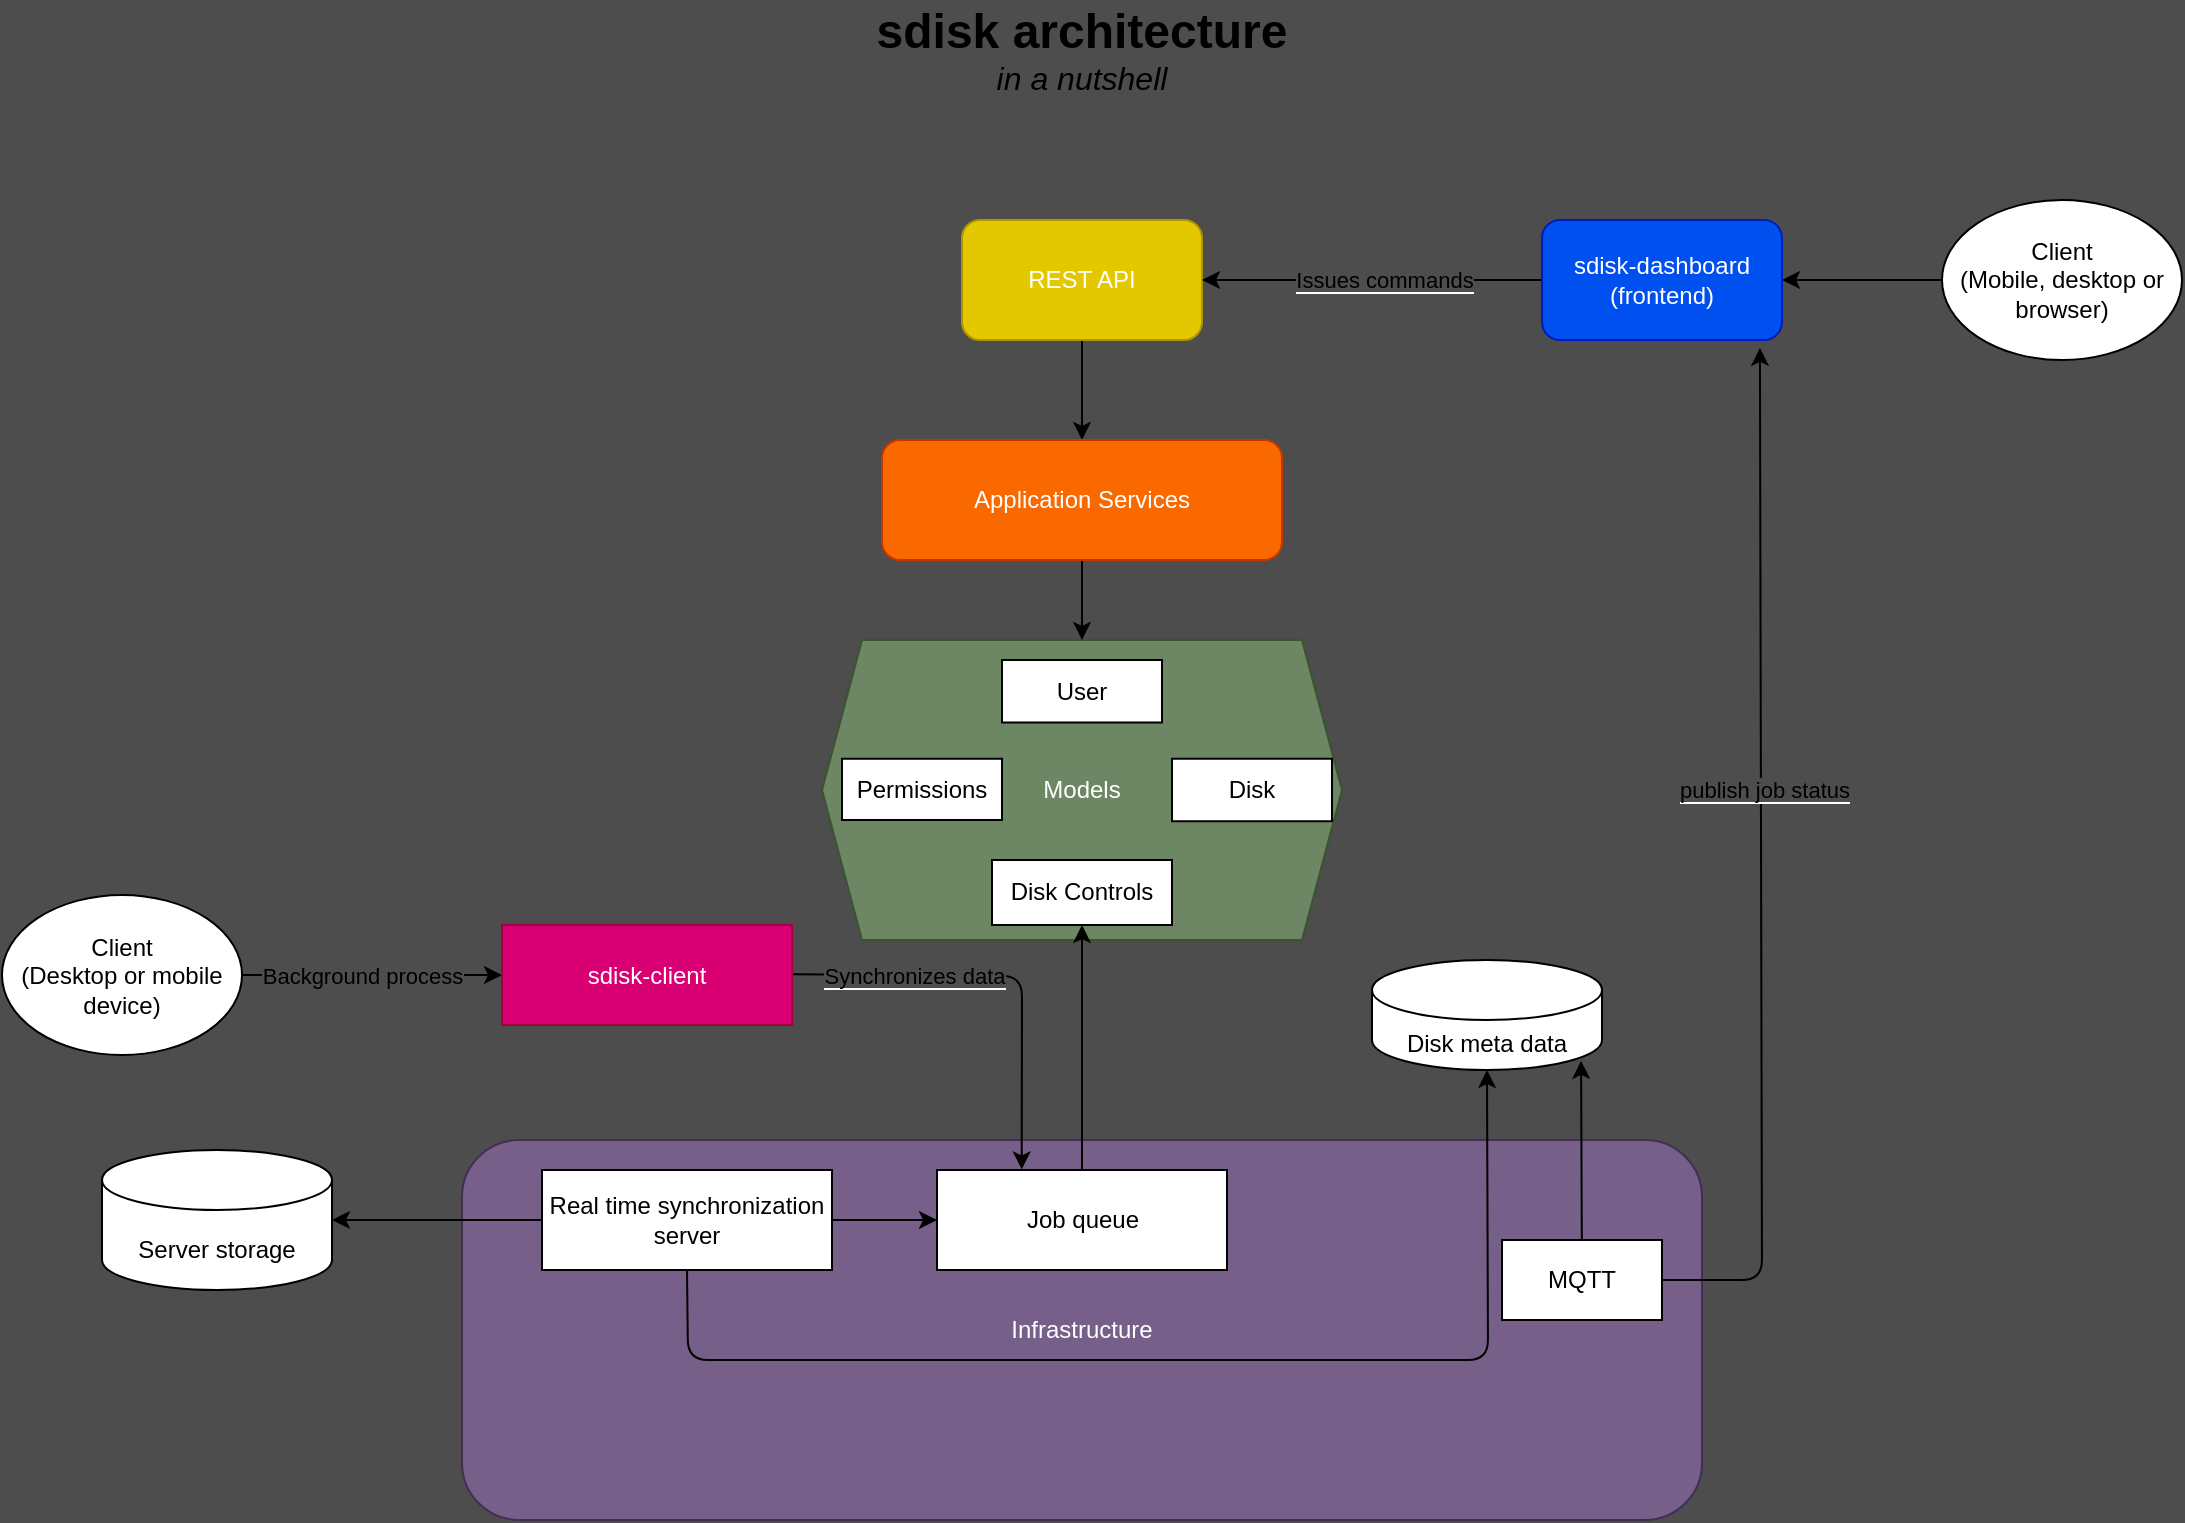 <mxfile>
    <diagram id="x-1zOS60-aPn8_D1f6Lg" name="Page-1">
        <mxGraphModel dx="2289" dy="1560" grid="1" gridSize="10" guides="1" tooltips="1" connect="1" arrows="1" fold="1" page="1" pageScale="1" pageWidth="850" pageHeight="1100" background="#4D4D4D" math="0" shadow="0">
            <root>
                <mxCell id="0"/>
                <mxCell id="1" parent="0"/>
                <mxCell id="2" value="Models" style="shape=hexagon;perimeter=hexagonPerimeter2;whiteSpace=wrap;html=1;fixedSize=1;fillColor=#6d8764;fontColor=#ffffff;strokeColor=#3A5431;" parent="1" vertex="1">
                    <mxGeometry x="190" y="290" width="260" height="150" as="geometry"/>
                </mxCell>
                <mxCell id="6" style="edgeStyle=none;html=1;entryX=0.5;entryY=0;entryDx=0;entryDy=0;" parent="1" source="4" target="5" edge="1">
                    <mxGeometry relative="1" as="geometry"/>
                </mxCell>
                <mxCell id="4" value="&lt;font color=&quot;#ffffff&quot;&gt;REST API&lt;/font&gt;" style="rounded=1;whiteSpace=wrap;html=1;fillColor=#e3c800;fontColor=#000000;strokeColor=#B09500;" parent="1" vertex="1">
                    <mxGeometry x="260" y="80" width="120" height="60" as="geometry"/>
                </mxCell>
                <mxCell id="7" value="" style="edgeStyle=none;html=1;" parent="1" source="5" target="2" edge="1">
                    <mxGeometry relative="1" as="geometry"/>
                </mxCell>
                <mxCell id="5" value="&lt;font color=&quot;#ffffff&quot;&gt;Application Services&lt;/font&gt;" style="rounded=1;whiteSpace=wrap;html=1;fillColor=#fa6800;fontColor=#000000;strokeColor=#C73500;" parent="1" vertex="1">
                    <mxGeometry x="220" y="190" width="200" height="60" as="geometry"/>
                </mxCell>
                <mxCell id="8" value="Infrastructure" style="rounded=1;whiteSpace=wrap;html=1;fillColor=#76608a;fontColor=#ffffff;strokeColor=#432D57;" parent="1" vertex="1">
                    <mxGeometry x="10" y="540" width="620" height="190" as="geometry"/>
                </mxCell>
                <mxCell id="86" style="edgeStyle=none;html=1;fontSize=11;entryX=0.909;entryY=0.917;entryDx=0;entryDy=0;entryPerimeter=0;" parent="1" source="18" target="48" edge="1">
                    <mxGeometry relative="1" as="geometry">
                        <mxPoint x="570" y="500" as="targetPoint"/>
                    </mxGeometry>
                </mxCell>
                <mxCell id="89" style="edgeStyle=none;html=1;entryX=0.908;entryY=1.066;entryDx=0;entryDy=0;entryPerimeter=0;fontSize=11;" parent="1" source="18" target="59" edge="1">
                    <mxGeometry relative="1" as="geometry">
                        <Array as="points">
                            <mxPoint x="660" y="610"/>
                        </Array>
                    </mxGeometry>
                </mxCell>
                <mxCell id="90" value="&lt;span style=&quot;background-color: rgb(77, 77, 77);&quot;&gt;publish job status&lt;/span&gt;" style="edgeLabel;html=1;align=center;verticalAlign=middle;resizable=0;points=[];fontSize=11;" parent="89" vertex="1" connectable="0">
                    <mxGeometry x="0.164" y="-2" relative="1" as="geometry">
                        <mxPoint x="-1" y="5" as="offset"/>
                    </mxGeometry>
                </mxCell>
                <mxCell id="18" value="MQTT" style="rounded=0;whiteSpace=wrap;html=1;" parent="1" vertex="1">
                    <mxGeometry x="530" y="590" width="80" height="40" as="geometry"/>
                </mxCell>
                <mxCell id="27" style="edgeStyle=none;html=1;entryX=0.5;entryY=1;entryDx=0;entryDy=0;" parent="1" source="19" target="26" edge="1">
                    <mxGeometry relative="1" as="geometry">
                        <Array as="points">
                            <mxPoint x="320" y="490"/>
                        </Array>
                    </mxGeometry>
                </mxCell>
                <mxCell id="19" value="Job queue" style="rounded=0;whiteSpace=wrap;html=1;" parent="1" vertex="1">
                    <mxGeometry x="247.5" y="555" width="145" height="50" as="geometry"/>
                </mxCell>
                <mxCell id="28" style="edgeStyle=none;html=1;exitX=1;exitY=0.5;exitDx=0;exitDy=0;entryX=0;entryY=0.5;entryDx=0;entryDy=0;" parent="1" source="22" target="19" edge="1">
                    <mxGeometry relative="1" as="geometry"/>
                </mxCell>
                <mxCell id="67" style="edgeStyle=none;html=1;entryX=1;entryY=0.5;entryDx=0;entryDy=0;entryPerimeter=0;fontSize=11;" parent="1" source="22" target="50" edge="1">
                    <mxGeometry relative="1" as="geometry"/>
                </mxCell>
                <mxCell id="68" style="edgeStyle=none;html=1;exitX=0.5;exitY=1;exitDx=0;exitDy=0;entryX=0.5;entryY=1;entryDx=0;entryDy=0;entryPerimeter=0;fontSize=11;" parent="1" source="22" target="48" edge="1">
                    <mxGeometry relative="1" as="geometry">
                        <Array as="points">
                            <mxPoint x="123" y="650"/>
                            <mxPoint x="523" y="650"/>
                        </Array>
                    </mxGeometry>
                </mxCell>
                <mxCell id="22" value="Real time synchronization server" style="rounded=0;whiteSpace=wrap;html=1;" parent="1" vertex="1">
                    <mxGeometry x="50" y="555" width="145" height="50" as="geometry"/>
                </mxCell>
                <mxCell id="26" value="Disk Controls" style="rounded=0;whiteSpace=wrap;html=1;" parent="1" vertex="1">
                    <mxGeometry x="275" y="400" width="90" height="32.5" as="geometry"/>
                </mxCell>
                <mxCell id="32" style="edgeStyle=none;html=1;entryX=1;entryY=0.5;entryDx=0;entryDy=0;" parent="1" source="29" target="59" edge="1">
                    <mxGeometry relative="1" as="geometry">
                        <mxPoint x="660" y="110" as="targetPoint"/>
                    </mxGeometry>
                </mxCell>
                <mxCell id="29" value="Client&lt;br&gt;(Mobile, desktop or browser)" style="ellipse;whiteSpace=wrap;html=1;" parent="1" vertex="1">
                    <mxGeometry x="750" y="70" width="120" height="80" as="geometry"/>
                </mxCell>
                <mxCell id="38" value="&lt;font style=&quot;&quot;&gt;&lt;b style=&quot;&quot;&gt;&lt;font style=&quot;font-size: 24px;&quot;&gt;sdisk architecture&lt;/font&gt;&lt;/b&gt;&lt;br&gt;&lt;i style=&quot;font-size: 16px;&quot;&gt;&lt;font style=&quot;font-size: 16px;&quot;&gt;in a nutshell&lt;/font&gt;&lt;/i&gt;&lt;br&gt;&lt;/font&gt;" style="text;html=1;strokeColor=none;fillColor=none;align=center;verticalAlign=middle;whiteSpace=wrap;rounded=0;" parent="1" vertex="1">
                    <mxGeometry x="175" y="-30" width="290" height="50" as="geometry"/>
                </mxCell>
                <mxCell id="41" value="Permissions" style="rounded=0;whiteSpace=wrap;html=1;" parent="1" vertex="1">
                    <mxGeometry x="200" y="349.38" width="80" height="30.62" as="geometry"/>
                </mxCell>
                <mxCell id="42" value="User" style="rounded=0;whiteSpace=wrap;html=1;" parent="1" vertex="1">
                    <mxGeometry x="280" y="300" width="80" height="31.25" as="geometry"/>
                </mxCell>
                <mxCell id="43" value="Disk" style="rounded=0;whiteSpace=wrap;html=1;" parent="1" vertex="1">
                    <mxGeometry x="365" y="349.37" width="80" height="31.25" as="geometry"/>
                </mxCell>
                <mxCell id="48" value="&lt;font style=&quot;font-size: 12px;&quot;&gt;Disk meta data&lt;/font&gt;" style="shape=cylinder3;whiteSpace=wrap;html=1;boundedLbl=1;backgroundOutline=1;size=15;fontSize=16;" parent="1" vertex="1">
                    <mxGeometry x="465" y="450" width="115" height="55" as="geometry"/>
                </mxCell>
                <mxCell id="50" value="&lt;span style=&quot;font-size: 12px;&quot;&gt;Server storage&lt;/span&gt;" style="shape=cylinder3;whiteSpace=wrap;html=1;boundedLbl=1;backgroundOutline=1;size=15;fontSize=16;" parent="1" vertex="1">
                    <mxGeometry x="-170" y="545" width="115" height="70" as="geometry"/>
                </mxCell>
                <mxCell id="79" style="edgeStyle=none;html=1;fontSize=11;entryX=0.292;entryY=-0.006;entryDx=0;entryDy=0;exitX=1;exitY=0.5;exitDx=0;exitDy=0;entryPerimeter=0;" parent="1" edge="1" target="19">
                    <mxGeometry relative="1" as="geometry">
                        <mxPoint x="274.76" y="555.0" as="targetPoint"/>
                        <mxPoint x="175" y="457.1" as="sourcePoint"/>
                        <Array as="points">
                            <mxPoint x="290" y="458"/>
                        </Array>
                    </mxGeometry>
                </mxCell>
                <mxCell id="81" value="&lt;span style=&quot;background-color: rgb(77, 77, 77);&quot;&gt;Synchronizes data&lt;/span&gt;" style="edgeLabel;html=1;align=center;verticalAlign=middle;resizable=0;points=[];fontSize=11;" parent="79" vertex="1" connectable="0">
                    <mxGeometry x="-0.162" y="2" relative="1" as="geometry">
                        <mxPoint x="-28" y="2" as="offset"/>
                    </mxGeometry>
                </mxCell>
                <mxCell id="87" style="edgeStyle=none;html=1;exitX=1;exitY=0.5;exitDx=0;exitDy=0;fontSize=11;" parent="1" source="52" edge="1">
                    <mxGeometry relative="1" as="geometry">
                        <mxPoint x="175.333" y="457.833" as="targetPoint"/>
                    </mxGeometry>
                </mxCell>
                <mxCell id="52" value="sdisk-client" style="rounded=0;whiteSpace=wrap;html=1;fillColor=#d80073;fontColor=#ffffff;strokeColor=#A50040;" parent="1" vertex="1">
                    <mxGeometry x="30" y="432.5" width="145" height="50" as="geometry"/>
                </mxCell>
                <mxCell id="77" style="edgeStyle=none;html=1;fontSize=11;entryX=0;entryY=0.5;entryDx=0;entryDy=0;exitX=1;exitY=0.5;exitDx=0;exitDy=0;" parent="1" source="53" target="52" edge="1">
                    <mxGeometry relative="1" as="geometry">
                        <mxPoint x="-120.004" y="432.498" as="sourcePoint"/>
                        <mxPoint x="20" y="460" as="targetPoint"/>
                    </mxGeometry>
                </mxCell>
                <mxCell id="78" value="Background process" style="edgeLabel;html=1;align=center;verticalAlign=middle;resizable=0;points=[];fontSize=11;labelBackgroundColor=#4D4D4D;" parent="77" vertex="1" connectable="0">
                    <mxGeometry x="-0.315" relative="1" as="geometry">
                        <mxPoint x="15" as="offset"/>
                    </mxGeometry>
                </mxCell>
                <mxCell id="53" value="Client&lt;br&gt;(Desktop or mobile device)" style="ellipse;whiteSpace=wrap;html=1;" parent="1" vertex="1">
                    <mxGeometry x="-220" y="417.5" width="120" height="80" as="geometry"/>
                </mxCell>
                <mxCell id="60" value="" style="edgeStyle=none;html=1;entryX=1;entryY=0.5;entryDx=0;entryDy=0;fontSize=25;" parent="1" source="59" target="4" edge="1">
                    <mxGeometry x="-0.2" y="-10" relative="1" as="geometry">
                        <mxPoint as="offset"/>
                    </mxGeometry>
                </mxCell>
                <mxCell id="62" value="&lt;span style=&quot;background-color: rgb(77, 77, 77);&quot;&gt;Issues commands&lt;/span&gt;" style="edgeLabel;html=1;align=center;verticalAlign=middle;resizable=0;points=[];fontSize=11;" parent="60" vertex="1" connectable="0">
                    <mxGeometry x="-0.064" y="1" relative="1" as="geometry">
                        <mxPoint y="-1" as="offset"/>
                    </mxGeometry>
                </mxCell>
                <mxCell id="59" value="sdisk-dashboard&lt;br&gt;(frontend)" style="rounded=1;whiteSpace=wrap;html=1;fillColor=#0050ef;strokeColor=#001DBC;fontColor=#ffffff;" parent="1" vertex="1">
                    <mxGeometry x="550" y="80" width="120" height="60" as="geometry"/>
                </mxCell>
            </root>
        </mxGraphModel>
    </diagram>
</mxfile>